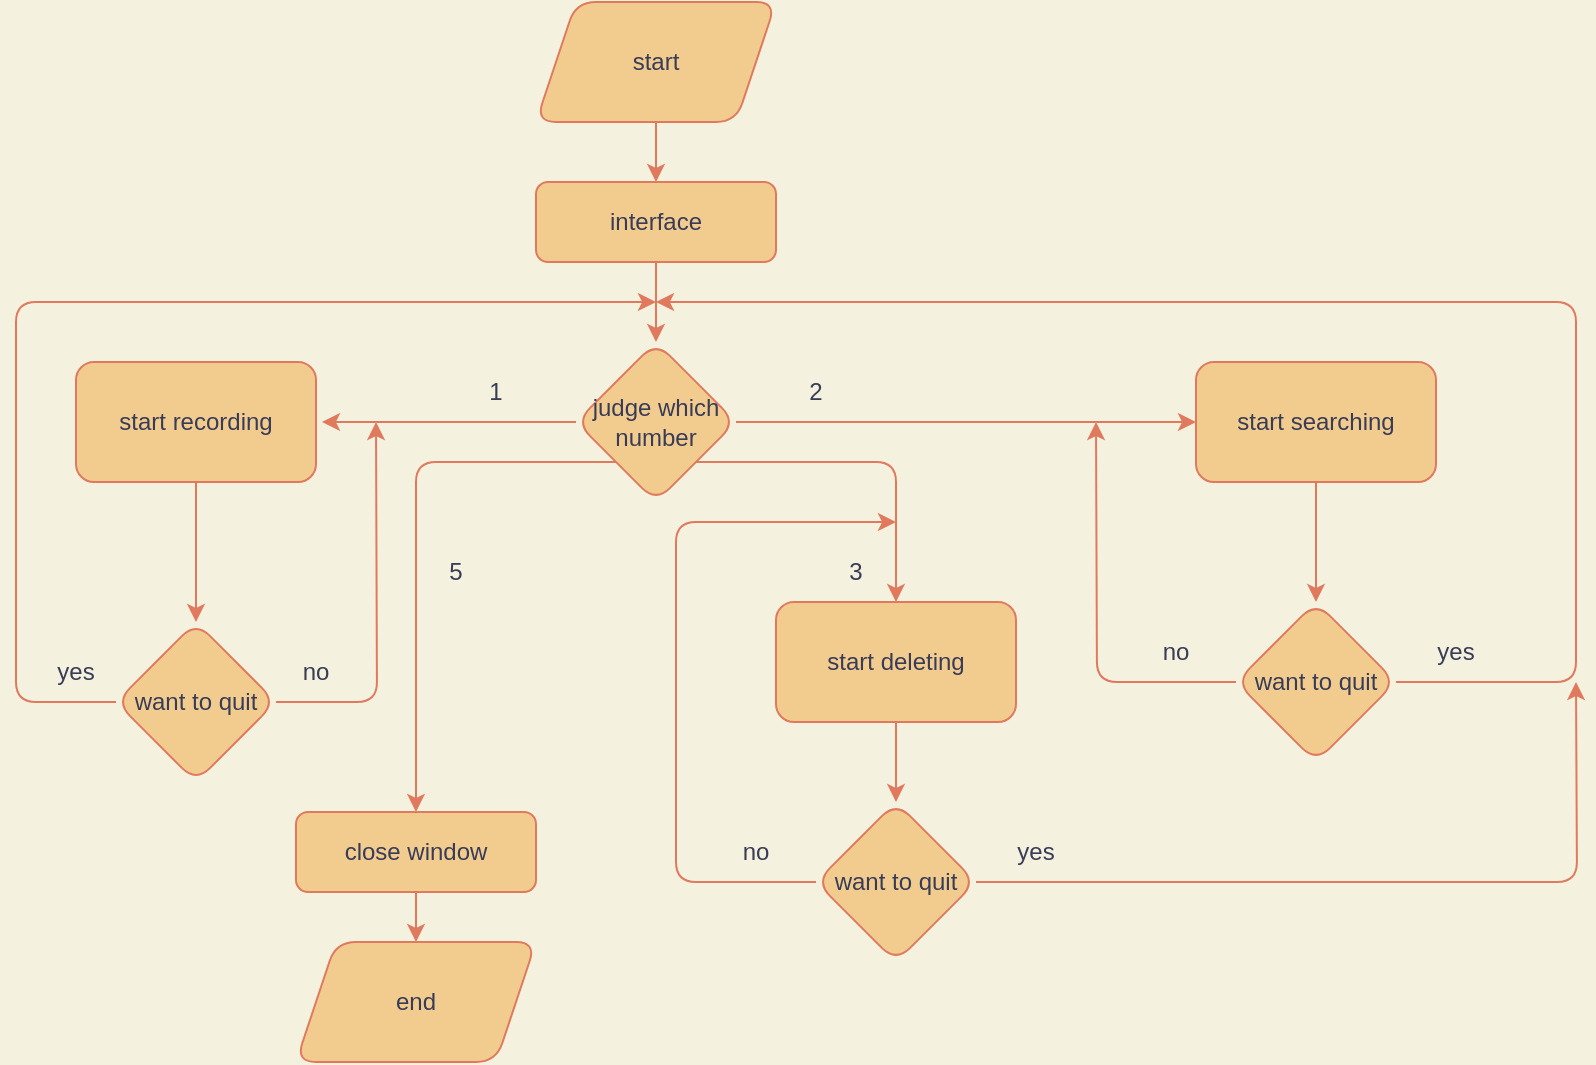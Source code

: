 <mxfile version="17.4.6" type="github">
  <diagram id="C5RBs43oDa-KdzZeNtuy" name="Page-1">
    <mxGraphModel dx="1038" dy="1740" grid="1" gridSize="10" guides="1" tooltips="1" connect="1" arrows="1" fold="1" page="1" pageScale="1" pageWidth="827" pageHeight="1169" background="#F4F1DE" math="0" shadow="0">
      <root>
        <mxCell id="WIyWlLk6GJQsqaUBKTNV-0" />
        <mxCell id="WIyWlLk6GJQsqaUBKTNV-1" parent="WIyWlLk6GJQsqaUBKTNV-0" />
        <mxCell id="SXDOJ8gM-s_KKFIHuqXW-5" style="edgeStyle=orthogonalEdgeStyle;rounded=1;orthogonalLoop=1;jettySize=auto;html=1;entryX=0.5;entryY=0;entryDx=0;entryDy=0;fontColor=#393C56;strokeColor=#E07A5F;fillColor=#F2CC8F;" edge="1" parent="WIyWlLk6GJQsqaUBKTNV-1" source="WIyWlLk6GJQsqaUBKTNV-3" target="SXDOJ8gM-s_KKFIHuqXW-0">
          <mxGeometry relative="1" as="geometry" />
        </mxCell>
        <mxCell id="WIyWlLk6GJQsqaUBKTNV-3" value="interface" style="rounded=1;whiteSpace=wrap;html=1;fontSize=12;glass=0;strokeWidth=1;shadow=0;fillColor=#F2CC8F;strokeColor=#E07A5F;fontColor=#393C56;" parent="WIyWlLk6GJQsqaUBKTNV-1" vertex="1">
          <mxGeometry x="270" y="40" width="120" height="40" as="geometry" />
        </mxCell>
        <mxCell id="SXDOJ8gM-s_KKFIHuqXW-39" value="" style="edgeStyle=orthogonalEdgeStyle;rounded=1;orthogonalLoop=1;jettySize=auto;html=1;fontColor=#393C56;strokeColor=#E07A5F;fillColor=#F2CC8F;" edge="1" parent="WIyWlLk6GJQsqaUBKTNV-1" source="WIyWlLk6GJQsqaUBKTNV-11" target="SXDOJ8gM-s_KKFIHuqXW-38">
          <mxGeometry relative="1" as="geometry" />
        </mxCell>
        <mxCell id="WIyWlLk6GJQsqaUBKTNV-11" value="close window" style="rounded=1;whiteSpace=wrap;html=1;fontSize=12;glass=0;strokeWidth=1;shadow=0;fillColor=#F2CC8F;strokeColor=#E07A5F;fontColor=#393C56;" parent="WIyWlLk6GJQsqaUBKTNV-1" vertex="1">
          <mxGeometry x="150" y="355" width="120" height="40" as="geometry" />
        </mxCell>
        <mxCell id="SXDOJ8gM-s_KKFIHuqXW-2" value="" style="edgeStyle=orthogonalEdgeStyle;rounded=1;orthogonalLoop=1;jettySize=auto;html=1;fontColor=#393C56;strokeColor=#E07A5F;fillColor=#F2CC8F;entryX=0;entryY=0.5;entryDx=0;entryDy=0;" edge="1" parent="WIyWlLk6GJQsqaUBKTNV-1" source="SXDOJ8gM-s_KKFIHuqXW-0" target="SXDOJ8gM-s_KKFIHuqXW-17">
          <mxGeometry relative="1" as="geometry">
            <mxPoint x="450" y="160" as="targetPoint" />
          </mxGeometry>
        </mxCell>
        <mxCell id="SXDOJ8gM-s_KKFIHuqXW-4" value="" style="edgeStyle=orthogonalEdgeStyle;rounded=1;orthogonalLoop=1;jettySize=auto;html=1;fontColor=#393C56;strokeColor=#E07A5F;fillColor=#F2CC8F;entryX=1.025;entryY=0.5;entryDx=0;entryDy=0;entryPerimeter=0;" edge="1" parent="WIyWlLk6GJQsqaUBKTNV-1" source="SXDOJ8gM-s_KKFIHuqXW-0" target="SXDOJ8gM-s_KKFIHuqXW-16">
          <mxGeometry relative="1" as="geometry">
            <mxPoint x="210" y="160" as="targetPoint" />
          </mxGeometry>
        </mxCell>
        <mxCell id="SXDOJ8gM-s_KKFIHuqXW-12" style="edgeStyle=orthogonalEdgeStyle;rounded=1;orthogonalLoop=1;jettySize=auto;html=1;exitX=0;exitY=1;exitDx=0;exitDy=0;fontColor=#393C56;strokeColor=#E07A5F;fillColor=#F2CC8F;" edge="1" parent="WIyWlLk6GJQsqaUBKTNV-1" source="SXDOJ8gM-s_KKFIHuqXW-0">
          <mxGeometry relative="1" as="geometry">
            <mxPoint x="450" y="250" as="targetPoint" />
            <Array as="points">
              <mxPoint x="450" y="180" />
              <mxPoint x="450" y="240" />
            </Array>
          </mxGeometry>
        </mxCell>
        <mxCell id="SXDOJ8gM-s_KKFIHuqXW-13" style="edgeStyle=orthogonalEdgeStyle;rounded=1;orthogonalLoop=1;jettySize=auto;html=1;exitX=0;exitY=1;exitDx=0;exitDy=0;entryX=0.5;entryY=0;entryDx=0;entryDy=0;fontColor=#393C56;strokeColor=#E07A5F;fillColor=#F2CC8F;" edge="1" parent="WIyWlLk6GJQsqaUBKTNV-1" source="SXDOJ8gM-s_KKFIHuqXW-0" target="WIyWlLk6GJQsqaUBKTNV-11">
          <mxGeometry relative="1" as="geometry" />
        </mxCell>
        <mxCell id="SXDOJ8gM-s_KKFIHuqXW-0" value="judge which number" style="rhombus;whiteSpace=wrap;html=1;rounded=1;fontColor=#393C56;strokeColor=#E07A5F;fillColor=#F2CC8F;" vertex="1" parent="WIyWlLk6GJQsqaUBKTNV-1">
          <mxGeometry x="290" y="120" width="80" height="80" as="geometry" />
        </mxCell>
        <mxCell id="SXDOJ8gM-s_KKFIHuqXW-7" value="1" style="text;html=1;strokeColor=none;fillColor=none;align=center;verticalAlign=middle;whiteSpace=wrap;rounded=0;fontColor=#393C56;" vertex="1" parent="WIyWlLk6GJQsqaUBKTNV-1">
          <mxGeometry x="220" y="130" width="60" height="30" as="geometry" />
        </mxCell>
        <mxCell id="SXDOJ8gM-s_KKFIHuqXW-9" value="2" style="text;html=1;strokeColor=none;fillColor=none;align=center;verticalAlign=middle;whiteSpace=wrap;rounded=0;fontColor=#393C56;" vertex="1" parent="WIyWlLk6GJQsqaUBKTNV-1">
          <mxGeometry x="380" y="130" width="60" height="30" as="geometry" />
        </mxCell>
        <mxCell id="SXDOJ8gM-s_KKFIHuqXW-10" value="5" style="text;html=1;strokeColor=none;fillColor=none;align=center;verticalAlign=middle;whiteSpace=wrap;rounded=0;fontColor=#393C56;" vertex="1" parent="WIyWlLk6GJQsqaUBKTNV-1">
          <mxGeometry x="200" y="220" width="60" height="30" as="geometry" />
        </mxCell>
        <mxCell id="SXDOJ8gM-s_KKFIHuqXW-14" value="3" style="text;html=1;strokeColor=none;fillColor=none;align=center;verticalAlign=middle;whiteSpace=wrap;rounded=0;fontColor=#393C56;" vertex="1" parent="WIyWlLk6GJQsqaUBKTNV-1">
          <mxGeometry x="400" y="220" width="60" height="30" as="geometry" />
        </mxCell>
        <mxCell id="SXDOJ8gM-s_KKFIHuqXW-27" value="" style="edgeStyle=orthogonalEdgeStyle;rounded=1;orthogonalLoop=1;jettySize=auto;html=1;fontColor=#393C56;strokeColor=#E07A5F;fillColor=#F2CC8F;" edge="1" parent="WIyWlLk6GJQsqaUBKTNV-1" source="SXDOJ8gM-s_KKFIHuqXW-15" target="SXDOJ8gM-s_KKFIHuqXW-26">
          <mxGeometry relative="1" as="geometry" />
        </mxCell>
        <mxCell id="SXDOJ8gM-s_KKFIHuqXW-15" value="start deleting" style="rounded=1;whiteSpace=wrap;html=1;fontColor=#393C56;strokeColor=#E07A5F;fillColor=#F2CC8F;" vertex="1" parent="WIyWlLk6GJQsqaUBKTNV-1">
          <mxGeometry x="390" y="250" width="120" height="60" as="geometry" />
        </mxCell>
        <mxCell id="SXDOJ8gM-s_KKFIHuqXW-19" value="" style="edgeStyle=orthogonalEdgeStyle;rounded=1;orthogonalLoop=1;jettySize=auto;html=1;fontColor=#393C56;strokeColor=#E07A5F;fillColor=#F2CC8F;" edge="1" parent="WIyWlLk6GJQsqaUBKTNV-1" source="SXDOJ8gM-s_KKFIHuqXW-16" target="SXDOJ8gM-s_KKFIHuqXW-18">
          <mxGeometry relative="1" as="geometry" />
        </mxCell>
        <mxCell id="SXDOJ8gM-s_KKFIHuqXW-16" value="start recording" style="rounded=1;whiteSpace=wrap;html=1;fontColor=#393C56;strokeColor=#E07A5F;fillColor=#F2CC8F;" vertex="1" parent="WIyWlLk6GJQsqaUBKTNV-1">
          <mxGeometry x="40" y="130" width="120" height="60" as="geometry" />
        </mxCell>
        <mxCell id="SXDOJ8gM-s_KKFIHuqXW-25" value="" style="edgeStyle=orthogonalEdgeStyle;rounded=1;orthogonalLoop=1;jettySize=auto;html=1;fontColor=#393C56;strokeColor=#E07A5F;fillColor=#F2CC8F;" edge="1" parent="WIyWlLk6GJQsqaUBKTNV-1" source="SXDOJ8gM-s_KKFIHuqXW-17" target="SXDOJ8gM-s_KKFIHuqXW-24">
          <mxGeometry relative="1" as="geometry" />
        </mxCell>
        <mxCell id="SXDOJ8gM-s_KKFIHuqXW-17" value="start searching" style="rounded=1;whiteSpace=wrap;html=1;fontColor=#393C56;strokeColor=#E07A5F;fillColor=#F2CC8F;" vertex="1" parent="WIyWlLk6GJQsqaUBKTNV-1">
          <mxGeometry x="600" y="130" width="120" height="60" as="geometry" />
        </mxCell>
        <mxCell id="SXDOJ8gM-s_KKFIHuqXW-20" style="edgeStyle=orthogonalEdgeStyle;rounded=1;orthogonalLoop=1;jettySize=auto;html=1;exitX=0;exitY=0.5;exitDx=0;exitDy=0;fontColor=#393C56;strokeColor=#E07A5F;fillColor=#F2CC8F;" edge="1" parent="WIyWlLk6GJQsqaUBKTNV-1" source="SXDOJ8gM-s_KKFIHuqXW-18">
          <mxGeometry relative="1" as="geometry">
            <mxPoint x="330" y="100" as="targetPoint" />
            <Array as="points">
              <mxPoint x="10" y="300" />
              <mxPoint x="10" y="100" />
            </Array>
          </mxGeometry>
        </mxCell>
        <mxCell id="SXDOJ8gM-s_KKFIHuqXW-21" style="edgeStyle=orthogonalEdgeStyle;rounded=1;orthogonalLoop=1;jettySize=auto;html=1;exitX=1;exitY=0.5;exitDx=0;exitDy=0;fontColor=#393C56;strokeColor=#E07A5F;fillColor=#F2CC8F;" edge="1" parent="WIyWlLk6GJQsqaUBKTNV-1" source="SXDOJ8gM-s_KKFIHuqXW-18">
          <mxGeometry relative="1" as="geometry">
            <mxPoint x="190" y="160" as="targetPoint" />
          </mxGeometry>
        </mxCell>
        <mxCell id="SXDOJ8gM-s_KKFIHuqXW-18" value="want to quit" style="rhombus;whiteSpace=wrap;html=1;fillColor=#F2CC8F;strokeColor=#E07A5F;fontColor=#393C56;rounded=1;" vertex="1" parent="WIyWlLk6GJQsqaUBKTNV-1">
          <mxGeometry x="60" y="260" width="80" height="80" as="geometry" />
        </mxCell>
        <mxCell id="SXDOJ8gM-s_KKFIHuqXW-22" value="yes" style="text;html=1;strokeColor=none;fillColor=none;align=center;verticalAlign=middle;whiteSpace=wrap;rounded=0;fontColor=#393C56;" vertex="1" parent="WIyWlLk6GJQsqaUBKTNV-1">
          <mxGeometry x="10" y="270" width="60" height="30" as="geometry" />
        </mxCell>
        <mxCell id="SXDOJ8gM-s_KKFIHuqXW-23" value="no" style="text;html=1;strokeColor=none;fillColor=none;align=center;verticalAlign=middle;whiteSpace=wrap;rounded=0;fontColor=#393C56;" vertex="1" parent="WIyWlLk6GJQsqaUBKTNV-1">
          <mxGeometry x="130" y="270" width="60" height="30" as="geometry" />
        </mxCell>
        <mxCell id="SXDOJ8gM-s_KKFIHuqXW-30" style="edgeStyle=orthogonalEdgeStyle;rounded=1;orthogonalLoop=1;jettySize=auto;html=1;exitX=0;exitY=0.5;exitDx=0;exitDy=0;fontColor=#393C56;strokeColor=#E07A5F;fillColor=#F2CC8F;" edge="1" parent="WIyWlLk6GJQsqaUBKTNV-1" source="SXDOJ8gM-s_KKFIHuqXW-24">
          <mxGeometry relative="1" as="geometry">
            <mxPoint x="550" y="160" as="targetPoint" />
          </mxGeometry>
        </mxCell>
        <mxCell id="SXDOJ8gM-s_KKFIHuqXW-31" style="edgeStyle=orthogonalEdgeStyle;rounded=1;orthogonalLoop=1;jettySize=auto;html=1;exitX=1;exitY=0.5;exitDx=0;exitDy=0;fontColor=#393C56;strokeColor=#E07A5F;fillColor=#F2CC8F;" edge="1" parent="WIyWlLk6GJQsqaUBKTNV-1" source="SXDOJ8gM-s_KKFIHuqXW-24">
          <mxGeometry relative="1" as="geometry">
            <mxPoint x="330" y="100" as="targetPoint" />
            <Array as="points">
              <mxPoint x="790" y="290" />
              <mxPoint x="790" y="100" />
            </Array>
          </mxGeometry>
        </mxCell>
        <mxCell id="SXDOJ8gM-s_KKFIHuqXW-24" value="want to quit" style="rhombus;whiteSpace=wrap;html=1;fillColor=#F2CC8F;strokeColor=#E07A5F;fontColor=#393C56;rounded=1;" vertex="1" parent="WIyWlLk6GJQsqaUBKTNV-1">
          <mxGeometry x="620" y="250" width="80" height="80" as="geometry" />
        </mxCell>
        <mxCell id="SXDOJ8gM-s_KKFIHuqXW-28" style="edgeStyle=orthogonalEdgeStyle;rounded=1;orthogonalLoop=1;jettySize=auto;html=1;exitX=0;exitY=0.5;exitDx=0;exitDy=0;fontColor=#393C56;strokeColor=#E07A5F;fillColor=#F2CC8F;" edge="1" parent="WIyWlLk6GJQsqaUBKTNV-1" source="SXDOJ8gM-s_KKFIHuqXW-26">
          <mxGeometry relative="1" as="geometry">
            <mxPoint x="450" y="210" as="targetPoint" />
            <Array as="points">
              <mxPoint x="340" y="390" />
              <mxPoint x="340" y="210" />
            </Array>
          </mxGeometry>
        </mxCell>
        <mxCell id="SXDOJ8gM-s_KKFIHuqXW-29" style="edgeStyle=orthogonalEdgeStyle;rounded=1;orthogonalLoop=1;jettySize=auto;html=1;exitX=1;exitY=0.5;exitDx=0;exitDy=0;fontColor=#393C56;strokeColor=#E07A5F;fillColor=#F2CC8F;" edge="1" parent="WIyWlLk6GJQsqaUBKTNV-1" source="SXDOJ8gM-s_KKFIHuqXW-26">
          <mxGeometry relative="1" as="geometry">
            <mxPoint x="790" y="290" as="targetPoint" />
          </mxGeometry>
        </mxCell>
        <mxCell id="SXDOJ8gM-s_KKFIHuqXW-26" value="want to quit" style="rhombus;whiteSpace=wrap;html=1;fillColor=#F2CC8F;strokeColor=#E07A5F;fontColor=#393C56;rounded=1;" vertex="1" parent="WIyWlLk6GJQsqaUBKTNV-1">
          <mxGeometry x="410" y="350" width="80" height="80" as="geometry" />
        </mxCell>
        <mxCell id="SXDOJ8gM-s_KKFIHuqXW-32" value="no" style="text;html=1;strokeColor=none;fillColor=none;align=center;verticalAlign=middle;whiteSpace=wrap;rounded=0;fontColor=#393C56;" vertex="1" parent="WIyWlLk6GJQsqaUBKTNV-1">
          <mxGeometry x="350" y="360" width="60" height="30" as="geometry" />
        </mxCell>
        <mxCell id="SXDOJ8gM-s_KKFIHuqXW-33" value="yes" style="text;html=1;strokeColor=none;fillColor=none;align=center;verticalAlign=middle;whiteSpace=wrap;rounded=0;fontColor=#393C56;" vertex="1" parent="WIyWlLk6GJQsqaUBKTNV-1">
          <mxGeometry x="490" y="360" width="60" height="30" as="geometry" />
        </mxCell>
        <mxCell id="SXDOJ8gM-s_KKFIHuqXW-34" value="no" style="text;html=1;strokeColor=none;fillColor=none;align=center;verticalAlign=middle;whiteSpace=wrap;rounded=0;fontColor=#393C56;" vertex="1" parent="WIyWlLk6GJQsqaUBKTNV-1">
          <mxGeometry x="560" y="260" width="60" height="30" as="geometry" />
        </mxCell>
        <mxCell id="SXDOJ8gM-s_KKFIHuqXW-35" value="yes" style="text;html=1;strokeColor=none;fillColor=none;align=center;verticalAlign=middle;whiteSpace=wrap;rounded=0;fontColor=#393C56;" vertex="1" parent="WIyWlLk6GJQsqaUBKTNV-1">
          <mxGeometry x="700" y="260" width="60" height="30" as="geometry" />
        </mxCell>
        <mxCell id="SXDOJ8gM-s_KKFIHuqXW-40" style="edgeStyle=orthogonalEdgeStyle;rounded=1;orthogonalLoop=1;jettySize=auto;html=1;exitX=0.5;exitY=1;exitDx=0;exitDy=0;entryX=0.5;entryY=0;entryDx=0;entryDy=0;fontColor=#393C56;strokeColor=#E07A5F;fillColor=#F2CC8F;" edge="1" parent="WIyWlLk6GJQsqaUBKTNV-1" source="SXDOJ8gM-s_KKFIHuqXW-36" target="WIyWlLk6GJQsqaUBKTNV-3">
          <mxGeometry relative="1" as="geometry" />
        </mxCell>
        <mxCell id="SXDOJ8gM-s_KKFIHuqXW-36" value="start" style="shape=parallelogram;perimeter=parallelogramPerimeter;whiteSpace=wrap;html=1;fixedSize=1;fillColor=#F2CC8F;strokeColor=#E07A5F;fontColor=#393C56;rounded=1;glass=0;strokeWidth=1;shadow=0;" vertex="1" parent="WIyWlLk6GJQsqaUBKTNV-1">
          <mxGeometry x="270" y="-50" width="120" height="60" as="geometry" />
        </mxCell>
        <mxCell id="SXDOJ8gM-s_KKFIHuqXW-38" value="end" style="shape=parallelogram;perimeter=parallelogramPerimeter;whiteSpace=wrap;html=1;fixedSize=1;fillColor=#F2CC8F;strokeColor=#E07A5F;fontColor=#393C56;rounded=1;glass=0;strokeWidth=1;shadow=0;" vertex="1" parent="WIyWlLk6GJQsqaUBKTNV-1">
          <mxGeometry x="150" y="420" width="120" height="60" as="geometry" />
        </mxCell>
      </root>
    </mxGraphModel>
  </diagram>
</mxfile>
